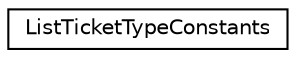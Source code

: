 digraph "Иерархия классов. Графический вид."
{
 // LATEX_PDF_SIZE
  edge [fontname="Helvetica",fontsize="10",labelfontname="Helvetica",labelfontsize="10"];
  node [fontname="Helvetica",fontsize="10",shape=record];
  rankdir="LR";
  Node0 [label="ListTicketTypeConstants",height=0.2,width=0.4,color="black", fillcolor="white", style="filled",URL="$class_app_1_1_core_1_1_constants_1_1_list_ticket_type_constants.html",tooltip="Содержит список констант идентификаторов типов поручения. Далее используется в классе ListTicketTypeS..."];
}
